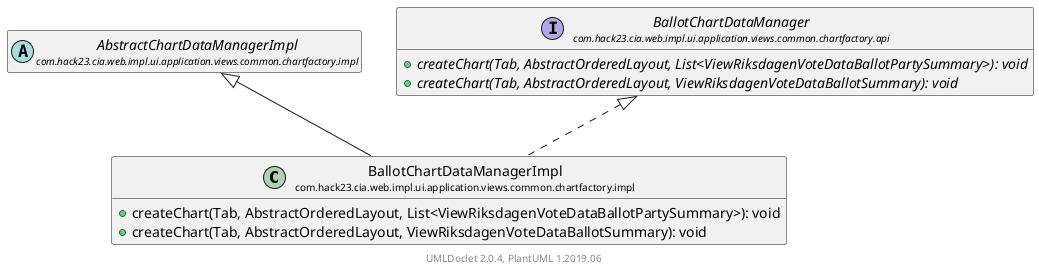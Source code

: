 @startuml
    set namespaceSeparator none
    hide empty fields
    hide empty methods

    class "<size:14>BallotChartDataManagerImpl\n<size:10>com.hack23.cia.web.impl.ui.application.views.common.chartfactory.impl" as com.hack23.cia.web.impl.ui.application.views.common.chartfactory.impl.BallotChartDataManagerImpl [[BallotChartDataManagerImpl.html]] {
        +createChart(Tab, AbstractOrderedLayout, List<ViewRiksdagenVoteDataBallotPartySummary>): void
        +createChart(Tab, AbstractOrderedLayout, ViewRiksdagenVoteDataBallotSummary): void
    }

    abstract class "<size:14>AbstractChartDataManagerImpl\n<size:10>com.hack23.cia.web.impl.ui.application.views.common.chartfactory.impl" as com.hack23.cia.web.impl.ui.application.views.common.chartfactory.impl.AbstractChartDataManagerImpl [[AbstractChartDataManagerImpl.html]]
    interface "<size:14>BallotChartDataManager\n<size:10>com.hack23.cia.web.impl.ui.application.views.common.chartfactory.api" as com.hack23.cia.web.impl.ui.application.views.common.chartfactory.api.BallotChartDataManager [[../api/BallotChartDataManager.html]] {
        {abstract} +createChart(Tab, AbstractOrderedLayout, List<ViewRiksdagenVoteDataBallotPartySummary>): void
        {abstract} +createChart(Tab, AbstractOrderedLayout, ViewRiksdagenVoteDataBallotSummary): void
    }

    com.hack23.cia.web.impl.ui.application.views.common.chartfactory.impl.AbstractChartDataManagerImpl <|-- com.hack23.cia.web.impl.ui.application.views.common.chartfactory.impl.BallotChartDataManagerImpl
    com.hack23.cia.web.impl.ui.application.views.common.chartfactory.api.BallotChartDataManager <|.. com.hack23.cia.web.impl.ui.application.views.common.chartfactory.impl.BallotChartDataManagerImpl

    center footer UMLDoclet 2.0.4, PlantUML 1.2019.06
@enduml
